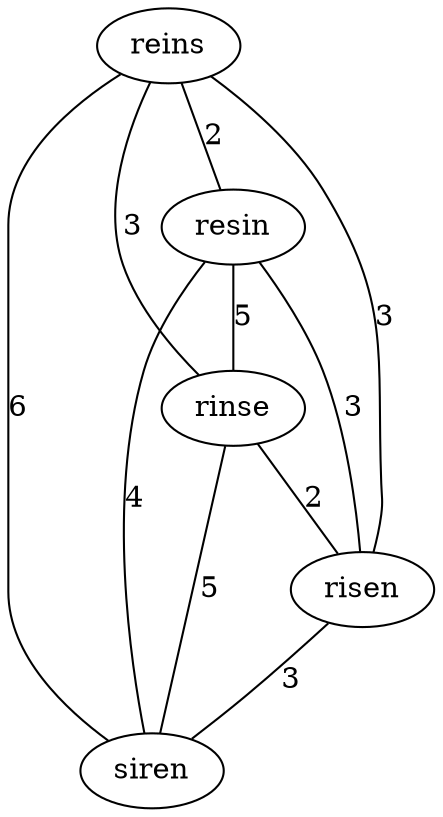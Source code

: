 graph {
	reins -- resin [ label="2" ];
	reins -- rinse [ label="3" ];
	reins -- risen [ label="3" ];
	reins -- siren [ label="6" ];
	resin -- rinse [ label="5" ];
	resin -- risen [ label="3" ];
	resin -- siren [ label="4" ];
	rinse -- risen [ label="2" ];
	rinse -- siren [ label="5" ];
	risen -- siren [ label="3" ];
}